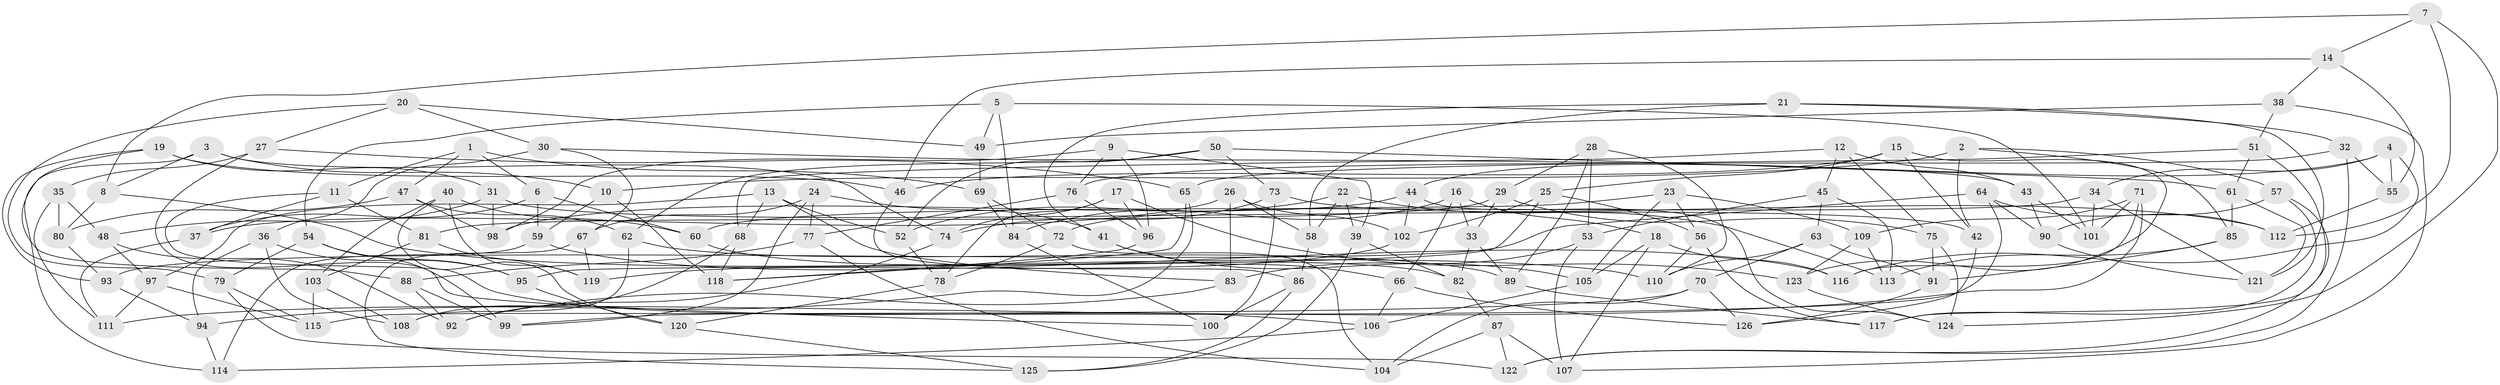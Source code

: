 // Generated by graph-tools (version 1.1) at 2025/50/03/09/25 03:50:53]
// undirected, 126 vertices, 252 edges
graph export_dot {
graph [start="1"]
  node [color=gray90,style=filled];
  1;
  2;
  3;
  4;
  5;
  6;
  7;
  8;
  9;
  10;
  11;
  12;
  13;
  14;
  15;
  16;
  17;
  18;
  19;
  20;
  21;
  22;
  23;
  24;
  25;
  26;
  27;
  28;
  29;
  30;
  31;
  32;
  33;
  34;
  35;
  36;
  37;
  38;
  39;
  40;
  41;
  42;
  43;
  44;
  45;
  46;
  47;
  48;
  49;
  50;
  51;
  52;
  53;
  54;
  55;
  56;
  57;
  58;
  59;
  60;
  61;
  62;
  63;
  64;
  65;
  66;
  67;
  68;
  69;
  70;
  71;
  72;
  73;
  74;
  75;
  76;
  77;
  78;
  79;
  80;
  81;
  82;
  83;
  84;
  85;
  86;
  87;
  88;
  89;
  90;
  91;
  92;
  93;
  94;
  95;
  96;
  97;
  98;
  99;
  100;
  101;
  102;
  103;
  104;
  105;
  106;
  107;
  108;
  109;
  110;
  111;
  112;
  113;
  114;
  115;
  116;
  117;
  118;
  119;
  120;
  121;
  122;
  123;
  124;
  125;
  126;
  1 -- 11;
  1 -- 69;
  1 -- 47;
  1 -- 6;
  2 -- 57;
  2 -- 85;
  2 -- 42;
  2 -- 10;
  3 -- 8;
  3 -- 10;
  3 -- 114;
  3 -- 74;
  4 -- 116;
  4 -- 34;
  4 -- 44;
  4 -- 55;
  5 -- 49;
  5 -- 101;
  5 -- 84;
  5 -- 54;
  6 -- 37;
  6 -- 59;
  6 -- 60;
  7 -- 8;
  7 -- 14;
  7 -- 112;
  7 -- 124;
  8 -- 80;
  8 -- 110;
  9 -- 76;
  9 -- 39;
  9 -- 96;
  9 -- 98;
  10 -- 59;
  10 -- 118;
  11 -- 37;
  11 -- 81;
  11 -- 106;
  12 -- 45;
  12 -- 68;
  12 -- 75;
  12 -- 43;
  13 -- 52;
  13 -- 83;
  13 -- 68;
  13 -- 97;
  14 -- 46;
  14 -- 38;
  14 -- 55;
  15 -- 25;
  15 -- 123;
  15 -- 42;
  15 -- 46;
  16 -- 84;
  16 -- 33;
  16 -- 18;
  16 -- 66;
  17 -- 96;
  17 -- 74;
  17 -- 123;
  17 -- 78;
  18 -- 107;
  18 -- 116;
  18 -- 105;
  19 -- 31;
  19 -- 93;
  19 -- 46;
  19 -- 88;
  20 -- 49;
  20 -- 30;
  20 -- 27;
  20 -- 79;
  21 -- 41;
  21 -- 121;
  21 -- 32;
  21 -- 58;
  22 -- 52;
  22 -- 39;
  22 -- 58;
  22 -- 113;
  23 -- 72;
  23 -- 105;
  23 -- 56;
  23 -- 109;
  24 -- 67;
  24 -- 99;
  24 -- 41;
  24 -- 77;
  25 -- 95;
  25 -- 102;
  25 -- 56;
  26 -- 58;
  26 -- 83;
  26 -- 102;
  26 -- 37;
  27 -- 100;
  27 -- 65;
  27 -- 35;
  28 -- 29;
  28 -- 53;
  28 -- 89;
  28 -- 110;
  29 -- 75;
  29 -- 81;
  29 -- 33;
  30 -- 36;
  30 -- 43;
  30 -- 67;
  31 -- 48;
  31 -- 42;
  31 -- 98;
  32 -- 55;
  32 -- 76;
  32 -- 122;
  33 -- 82;
  33 -- 89;
  34 -- 101;
  34 -- 60;
  34 -- 121;
  35 -- 80;
  35 -- 111;
  35 -- 48;
  36 -- 94;
  36 -- 95;
  36 -- 108;
  37 -- 111;
  38 -- 107;
  38 -- 51;
  38 -- 49;
  39 -- 82;
  39 -- 125;
  40 -- 103;
  40 -- 119;
  40 -- 60;
  40 -- 120;
  41 -- 66;
  41 -- 105;
  42 -- 126;
  43 -- 101;
  43 -- 90;
  44 -- 98;
  44 -- 124;
  44 -- 102;
  45 -- 63;
  45 -- 53;
  45 -- 113;
  46 -- 86;
  47 -- 80;
  47 -- 62;
  47 -- 98;
  48 -- 92;
  48 -- 97;
  49 -- 69;
  50 -- 73;
  50 -- 62;
  50 -- 61;
  50 -- 52;
  51 -- 65;
  51 -- 61;
  51 -- 117;
  52 -- 78;
  53 -- 107;
  53 -- 83;
  54 -- 95;
  54 -- 99;
  54 -- 79;
  55 -- 112;
  56 -- 117;
  56 -- 110;
  57 -- 117;
  57 -- 122;
  57 -- 90;
  58 -- 86;
  59 -- 114;
  59 -- 116;
  60 -- 82;
  61 -- 121;
  61 -- 85;
  62 -- 89;
  62 -- 108;
  63 -- 110;
  63 -- 91;
  63 -- 70;
  64 -- 112;
  64 -- 93;
  64 -- 90;
  64 -- 115;
  65 -- 118;
  65 -- 94;
  66 -- 126;
  66 -- 106;
  67 -- 125;
  67 -- 119;
  68 -- 118;
  68 -- 108;
  69 -- 72;
  69 -- 84;
  70 -- 99;
  70 -- 104;
  70 -- 126;
  71 -- 109;
  71 -- 116;
  71 -- 111;
  71 -- 101;
  72 -- 78;
  72 -- 104;
  73 -- 100;
  73 -- 112;
  73 -- 74;
  74 -- 92;
  75 -- 124;
  75 -- 91;
  76 -- 77;
  76 -- 96;
  77 -- 88;
  77 -- 104;
  78 -- 120;
  79 -- 122;
  79 -- 115;
  80 -- 93;
  81 -- 119;
  81 -- 103;
  82 -- 87;
  83 -- 92;
  84 -- 100;
  85 -- 91;
  85 -- 113;
  86 -- 100;
  86 -- 125;
  87 -- 104;
  87 -- 122;
  87 -- 107;
  88 -- 99;
  88 -- 92;
  89 -- 117;
  90 -- 121;
  91 -- 126;
  93 -- 94;
  94 -- 114;
  95 -- 120;
  96 -- 118;
  97 -- 111;
  97 -- 115;
  102 -- 119;
  103 -- 115;
  103 -- 108;
  105 -- 106;
  106 -- 114;
  109 -- 113;
  109 -- 123;
  120 -- 125;
  123 -- 124;
}

